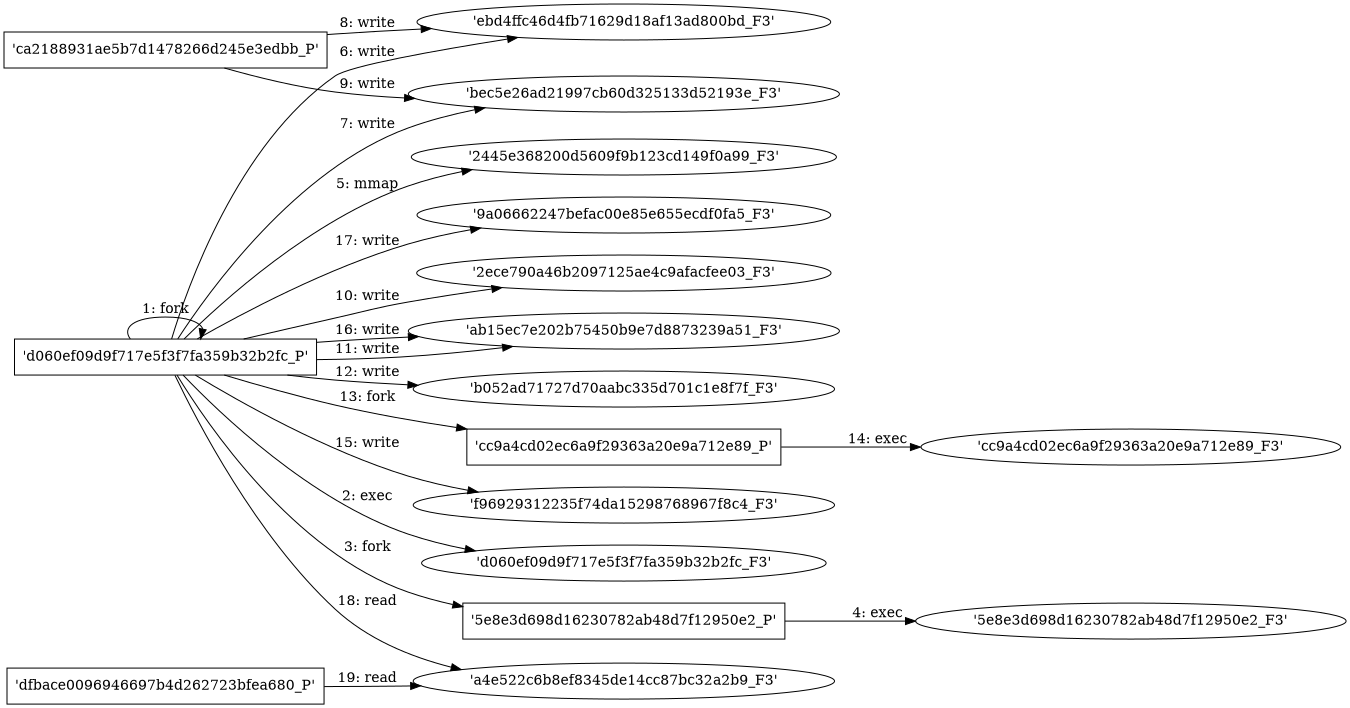 digraph "D:\Learning\Paper\apt\基于CTI的攻击预警\Dataset\攻击图\ASGfromALLCTI\Vulnerability Spotlight Multiple vulnerabilities in SoftMaker Office PlanMaker.dot" {
rankdir="LR"
size="9"
fixedsize="false"
splines="true"
nodesep=0.3
ranksep=0
fontsize=10
overlap="scalexy"
engine= "neato"
	"'d060ef09d9f717e5f3f7fa359b32b2fc_P'" [node_type=Process shape=box]
	"'d060ef09d9f717e5f3f7fa359b32b2fc_P'" [node_type=Process shape=box]
	"'d060ef09d9f717e5f3f7fa359b32b2fc_P'" -> "'d060ef09d9f717e5f3f7fa359b32b2fc_P'" [label="1: fork"]
	"'d060ef09d9f717e5f3f7fa359b32b2fc_P'" [node_type=Process shape=box]
	"'d060ef09d9f717e5f3f7fa359b32b2fc_F3'" [node_type=File shape=ellipse]
	"'d060ef09d9f717e5f3f7fa359b32b2fc_P'" -> "'d060ef09d9f717e5f3f7fa359b32b2fc_F3'" [label="2: exec"]
	"'d060ef09d9f717e5f3f7fa359b32b2fc_P'" [node_type=Process shape=box]
	"'5e8e3d698d16230782ab48d7f12950e2_P'" [node_type=Process shape=box]
	"'d060ef09d9f717e5f3f7fa359b32b2fc_P'" -> "'5e8e3d698d16230782ab48d7f12950e2_P'" [label="3: fork"]
	"'5e8e3d698d16230782ab48d7f12950e2_P'" [node_type=Process shape=box]
	"'5e8e3d698d16230782ab48d7f12950e2_F3'" [node_type=File shape=ellipse]
	"'5e8e3d698d16230782ab48d7f12950e2_P'" -> "'5e8e3d698d16230782ab48d7f12950e2_F3'" [label="4: exec"]
	"'2445e368200d5609f9b123cd149f0a99_F3'" [node_type=file shape=ellipse]
	"'d060ef09d9f717e5f3f7fa359b32b2fc_P'" [node_type=Process shape=box]
	"'d060ef09d9f717e5f3f7fa359b32b2fc_P'" -> "'2445e368200d5609f9b123cd149f0a99_F3'" [label="5: mmap"]
	"'ebd4ffc46d4fb71629d18af13ad800bd_F3'" [node_type=file shape=ellipse]
	"'d060ef09d9f717e5f3f7fa359b32b2fc_P'" [node_type=Process shape=box]
	"'d060ef09d9f717e5f3f7fa359b32b2fc_P'" -> "'ebd4ffc46d4fb71629d18af13ad800bd_F3'" [label="6: write"]
	"'bec5e26ad21997cb60d325133d52193e_F3'" [node_type=file shape=ellipse]
	"'d060ef09d9f717e5f3f7fa359b32b2fc_P'" [node_type=Process shape=box]
	"'d060ef09d9f717e5f3f7fa359b32b2fc_P'" -> "'bec5e26ad21997cb60d325133d52193e_F3'" [label="7: write"]
	"'ebd4ffc46d4fb71629d18af13ad800bd_F3'" [node_type=file shape=ellipse]
	"'ca2188931ae5b7d1478266d245e3edbb_P'" [node_type=Process shape=box]
	"'ca2188931ae5b7d1478266d245e3edbb_P'" -> "'ebd4ffc46d4fb71629d18af13ad800bd_F3'" [label="8: write"]
	"'bec5e26ad21997cb60d325133d52193e_F3'" [node_type=file shape=ellipse]
	"'ca2188931ae5b7d1478266d245e3edbb_P'" [node_type=Process shape=box]
	"'ca2188931ae5b7d1478266d245e3edbb_P'" -> "'bec5e26ad21997cb60d325133d52193e_F3'" [label="9: write"]
	"'2ece790a46b2097125ae4c9afacfee03_F3'" [node_type=file shape=ellipse]
	"'d060ef09d9f717e5f3f7fa359b32b2fc_P'" [node_type=Process shape=box]
	"'d060ef09d9f717e5f3f7fa359b32b2fc_P'" -> "'2ece790a46b2097125ae4c9afacfee03_F3'" [label="10: write"]
	"'ab15ec7e202b75450b9e7d8873239a51_F3'" [node_type=file shape=ellipse]
	"'d060ef09d9f717e5f3f7fa359b32b2fc_P'" [node_type=Process shape=box]
	"'d060ef09d9f717e5f3f7fa359b32b2fc_P'" -> "'ab15ec7e202b75450b9e7d8873239a51_F3'" [label="11: write"]
	"'b052ad71727d70aabc335d701c1e8f7f_F3'" [node_type=file shape=ellipse]
	"'d060ef09d9f717e5f3f7fa359b32b2fc_P'" [node_type=Process shape=box]
	"'d060ef09d9f717e5f3f7fa359b32b2fc_P'" -> "'b052ad71727d70aabc335d701c1e8f7f_F3'" [label="12: write"]
	"'d060ef09d9f717e5f3f7fa359b32b2fc_P'" [node_type=Process shape=box]
	"'cc9a4cd02ec6a9f29363a20e9a712e89_P'" [node_type=Process shape=box]
	"'d060ef09d9f717e5f3f7fa359b32b2fc_P'" -> "'cc9a4cd02ec6a9f29363a20e9a712e89_P'" [label="13: fork"]
	"'cc9a4cd02ec6a9f29363a20e9a712e89_P'" [node_type=Process shape=box]
	"'cc9a4cd02ec6a9f29363a20e9a712e89_F3'" [node_type=File shape=ellipse]
	"'cc9a4cd02ec6a9f29363a20e9a712e89_P'" -> "'cc9a4cd02ec6a9f29363a20e9a712e89_F3'" [label="14: exec"]
	"'f96929312235f74da15298768967f8c4_F3'" [node_type=file shape=ellipse]
	"'d060ef09d9f717e5f3f7fa359b32b2fc_P'" [node_type=Process shape=box]
	"'d060ef09d9f717e5f3f7fa359b32b2fc_P'" -> "'f96929312235f74da15298768967f8c4_F3'" [label="15: write"]
	"'ab15ec7e202b75450b9e7d8873239a51_F3'" [node_type=file shape=ellipse]
	"'d060ef09d9f717e5f3f7fa359b32b2fc_P'" [node_type=Process shape=box]
	"'d060ef09d9f717e5f3f7fa359b32b2fc_P'" -> "'ab15ec7e202b75450b9e7d8873239a51_F3'" [label="16: write"]
	"'9a06662247befac00e85e655ecdf0fa5_F3'" [node_type=file shape=ellipse]
	"'d060ef09d9f717e5f3f7fa359b32b2fc_P'" [node_type=Process shape=box]
	"'d060ef09d9f717e5f3f7fa359b32b2fc_P'" -> "'9a06662247befac00e85e655ecdf0fa5_F3'" [label="17: write"]
	"'a4e522c6b8ef8345de14cc87bc32a2b9_F3'" [node_type=file shape=ellipse]
	"'d060ef09d9f717e5f3f7fa359b32b2fc_P'" [node_type=Process shape=box]
	"'d060ef09d9f717e5f3f7fa359b32b2fc_P'" -> "'a4e522c6b8ef8345de14cc87bc32a2b9_F3'" [label="18: read"]
	"'a4e522c6b8ef8345de14cc87bc32a2b9_F3'" [node_type=file shape=ellipse]
	"'dfbace0096946697b4d262723bfea680_P'" [node_type=Process shape=box]
	"'dfbace0096946697b4d262723bfea680_P'" -> "'a4e522c6b8ef8345de14cc87bc32a2b9_F3'" [label="19: read"]
}
